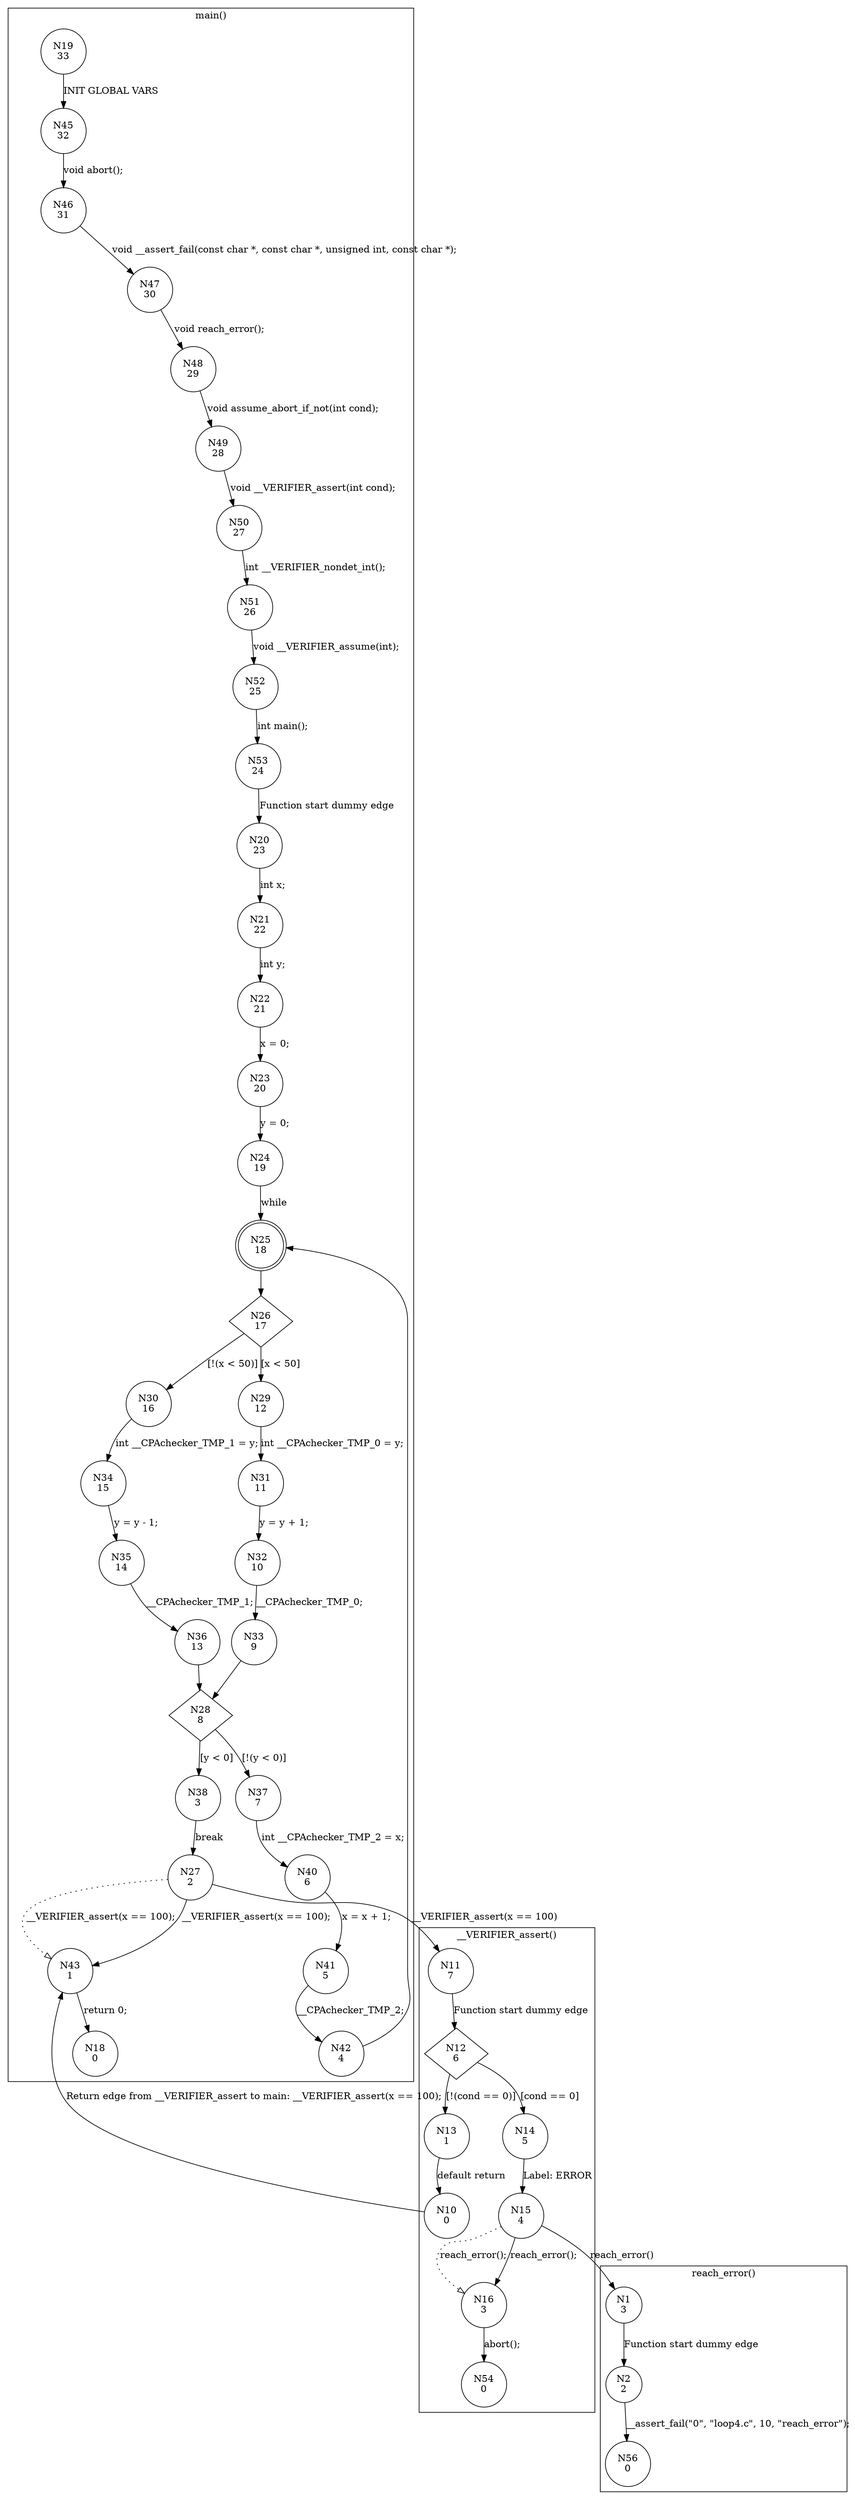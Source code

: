 digraph CFA {
19 [shape="circle" label="N19\n33"]
45 [shape="circle" label="N45\n32"]
46 [shape="circle" label="N46\n31"]
47 [shape="circle" label="N47\n30"]
48 [shape="circle" label="N48\n29"]
49 [shape="circle" label="N49\n28"]
50 [shape="circle" label="N50\n27"]
51 [shape="circle" label="N51\n26"]
52 [shape="circle" label="N52\n25"]
53 [shape="circle" label="N53\n24"]
20 [shape="circle" label="N20\n23"]
21 [shape="circle" label="N21\n22"]
22 [shape="circle" label="N22\n21"]
23 [shape="circle" label="N23\n20"]
24 [shape="circle" label="N24\n19"]
25 [shape="doublecircle" label="N25\n18"]
26 [shape="diamond" label="N26\n17"]
30 [shape="circle" label="N30\n16"]
34 [shape="circle" label="N34\n15"]
35 [shape="circle" label="N35\n14"]
36 [shape="circle" label="N36\n13"]
28 [shape="diamond" label="N28\n8"]
37 [shape="circle" label="N37\n7"]
40 [shape="circle" label="N40\n6"]
41 [shape="circle" label="N41\n5"]
42 [shape="circle" label="N42\n4"]
38 [shape="circle" label="N38\n3"]
27 [shape="circle" label="N27\n2"]
11 [shape="circle" label="N11\n7"]
12 [shape="diamond" label="N12\n6"]
13 [shape="circle" label="N13\n1"]
10 [shape="circle" label="N10\n0"]
43 [shape="circle" label="N43\n1"]
18 [shape="circle" label="N18\n0"]
14 [shape="circle" label="N14\n5"]
15 [shape="circle" label="N15\n4"]
1 [shape="circle" label="N1\n3"]
2 [shape="circle" label="N2\n2"]
56 [shape="circle" label="N56\n0"]
16 [shape="circle" label="N16\n3"]
54 [shape="circle" label="N54\n0"]
29 [shape="circle" label="N29\n12"]
31 [shape="circle" label="N31\n11"]
32 [shape="circle" label="N32\n10"]
33 [shape="circle" label="N33\n9"]
node [shape="circle"]
subgraph cluster___VERIFIER_assert {
label="__VERIFIER_assert()"
11 -> 12 [label="Function start dummy edge"]
12 -> 14 [label="[cond == 0]"]
12 -> 13 [label="[!(cond == 0)]"]
13 -> 10 [label="default return"]
14 -> 15 [label="Label: ERROR"]
15 -> 16 [label="reach_error();" style="dotted" arrowhead="empty"]
15 -> 16 [label="reach_error();"]
16 -> 54 [label="abort();"]}
subgraph cluster_assume_abort_if_not {
label="assume_abort_if_not()"
}
subgraph cluster_main {
label="main()"
19 -> 45 [label="INIT GLOBAL VARS"]
45 -> 46 [label="void abort();"]
46 -> 47 [label="void __assert_fail(const char *, const char *, unsigned int, const char *);"]
47 -> 48 [label="void reach_error();"]
48 -> 49 [label="void assume_abort_if_not(int cond);"]
49 -> 50 [label="void __VERIFIER_assert(int cond);"]
50 -> 51 [label="int __VERIFIER_nondet_int();"]
51 -> 52 [label="void __VERIFIER_assume(int);"]
52 -> 53 [label="int main();"]
53 -> 20 [label="Function start dummy edge"]
20 -> 21 [label="int x;"]
21 -> 22 [label="int y;"]
22 -> 23 [label="x = 0;"]
23 -> 24 [label="y = 0;"]
24 -> 25 [label="while"]
25 -> 26 [label=""]
26 -> 29 [label="[x < 50]"]
26 -> 30 [label="[!(x < 50)]"]
30 -> 34 [label="int __CPAchecker_TMP_1 = y;"]
34 -> 35 [label="y = y - 1;"]
35 -> 36 [label="__CPAchecker_TMP_1;"]
36 -> 28 [label=""]
28 -> 38 [label="[y < 0]"]
28 -> 37 [label="[!(y < 0)]"]
37 -> 40 [label="int __CPAchecker_TMP_2 = x;"]
40 -> 41 [label="x = x + 1;"]
41 -> 42 [label="__CPAchecker_TMP_2;"]
42 -> 25 [label=""]
38 -> 27 [label="break"]
27 -> 43 [label="__VERIFIER_assert(x == 100);" style="dotted" arrowhead="empty"]
27 -> 43 [label="__VERIFIER_assert(x == 100);"]
43 -> 18 [label="return 0;"]
29 -> 31 [label="int __CPAchecker_TMP_0 = y;"]
31 -> 32 [label="y = y + 1;"]
32 -> 33 [label="__CPAchecker_TMP_0;"]
33 -> 28 [label=""]}
subgraph cluster_reach_error {
label="reach_error()"
1 -> 2 [label="Function start dummy edge"]
2 -> 56 [label="__assert_fail(\"0\", \"loop4.c\", 10, \"reach_error\");"]}
27 -> 11 [label="__VERIFIER_assert(x == 100)"]
10 -> 43 [label="Return edge from __VERIFIER_assert to main: __VERIFIER_assert(x == 100);"]
15 -> 1 [label="reach_error()"]}